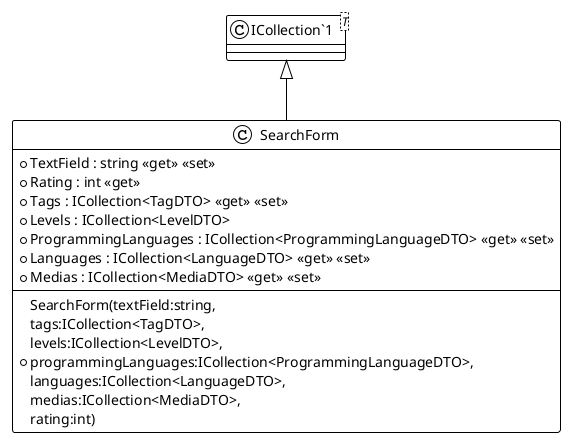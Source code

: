 @startuml
!theme plain
class SearchForm {
    + SearchForm(textField:string, \ntags:ICollection<TagDTO>, \nlevels:ICollection<LevelDTO>, \nprogrammingLanguages:ICollection<ProgrammingLanguageDTO>, \nlanguages:ICollection<LanguageDTO>, \nmedias:ICollection<MediaDTO>, \nrating:int)
    + TextField : string <<get>> <<set>>
    + Rating : int <<get>>
    + Tags : ICollection<TagDTO> <<get>> <<set>>
    + Levels : ICollection<LevelDTO>
    + ProgrammingLanguages : ICollection<ProgrammingLanguageDTO> <<get>> <<set>>
    + Languages : ICollection<LanguageDTO> <<get>> <<set>>
    + Medias : ICollection<MediaDTO> <<get>> <<set>>
}
class "ICollection`1"<T> {
}

"ICollection`1" <|-- SearchForm

@enduml
